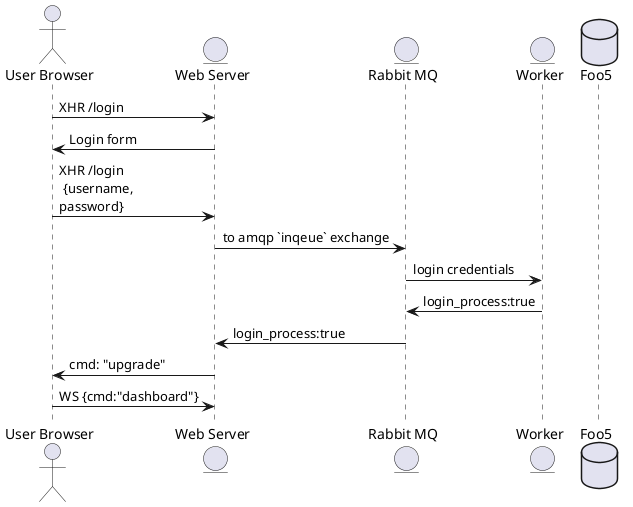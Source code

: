 @startuml
actor "User Browser" as Client
'boundary Foo2
'control Foo3
entity "Web Server" as Server
entity "Rabbit MQ" as AMQP
entity Worker
database Foo5
Client -> Server : XHR /login
Server -> Client : Login form
Client -> Server : XHR /login \n {username, \npassword}
Server -> AMQP : to amqp `inqeue` exchange
AMQP -> Worker : login credentials
Worker -> AMQP : login_process:true
AMQP -> Server : login_process:true
Server -> Client : cmd: "upgrade"
Client -> Server : WS {cmd:"dashboard"}

@enduml